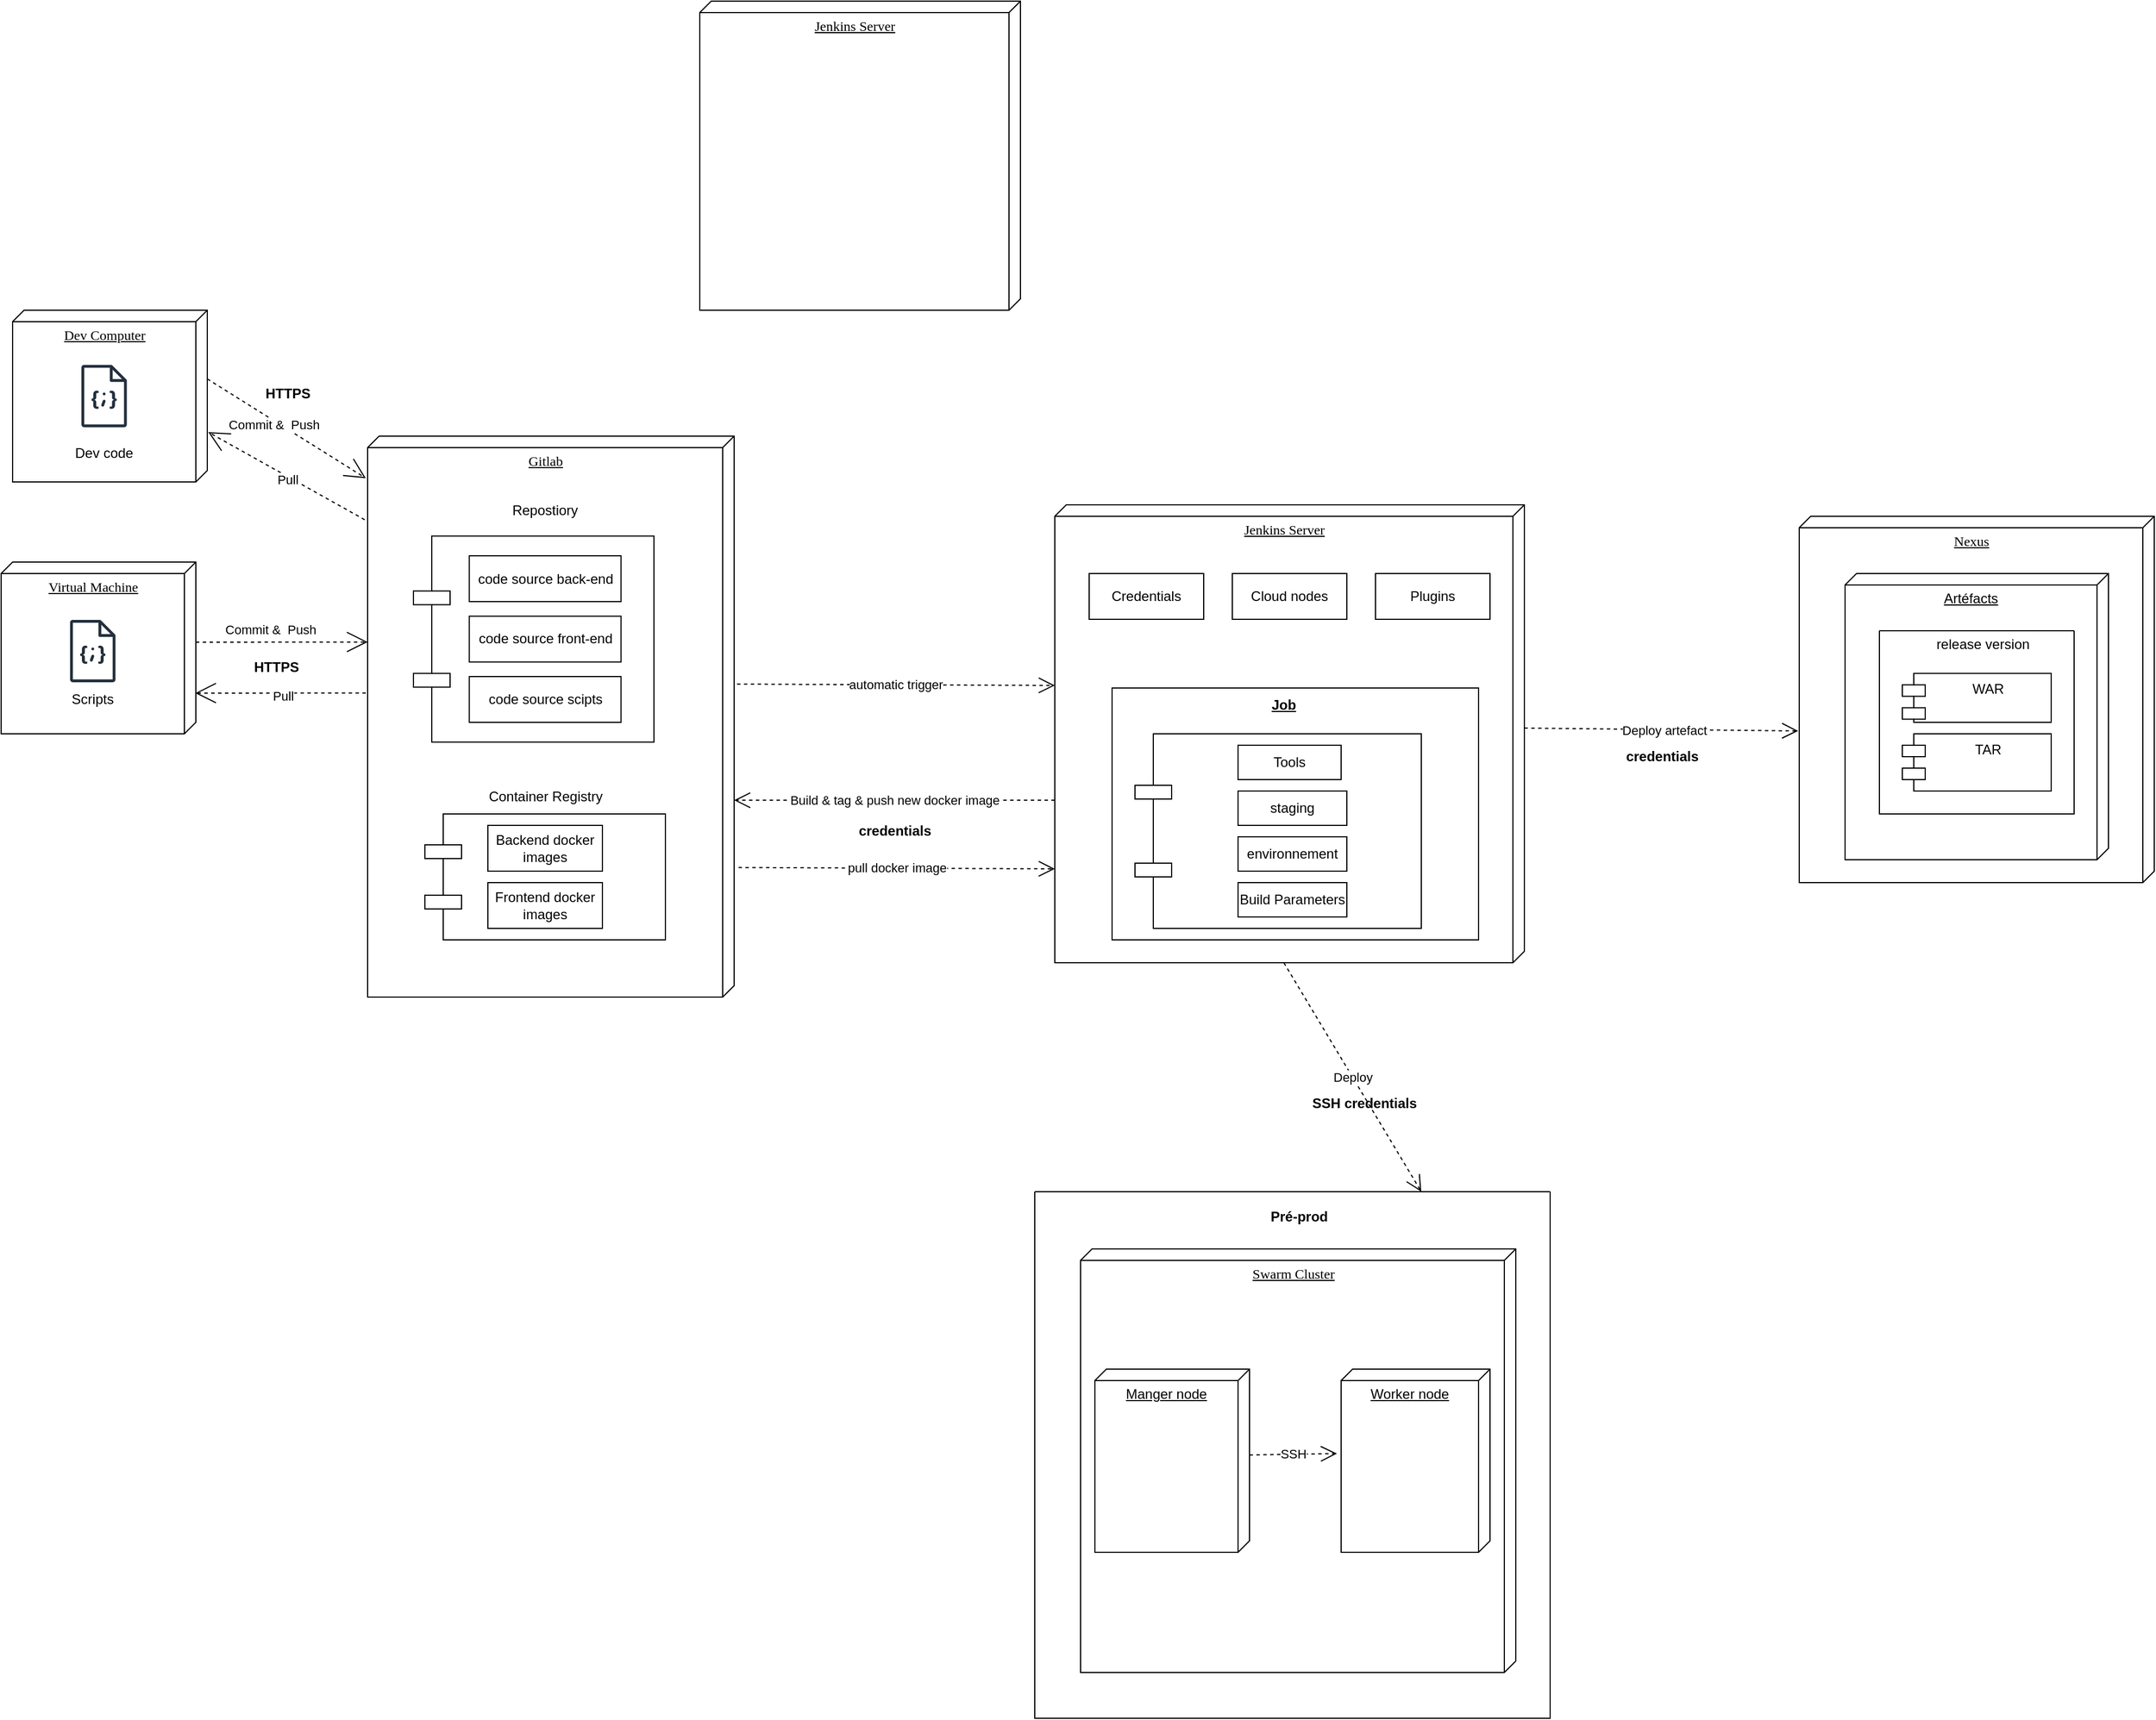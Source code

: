 <mxfile version="24.6.4" type="github">
  <diagram name="Page-1" id="5f0bae14-7c28-e335-631c-24af17079c00">
    <mxGraphModel dx="438" dy="1086" grid="1" gridSize="10" guides="1" tooltips="1" connect="1" arrows="1" fold="1" page="1" pageScale="1" pageWidth="1100" pageHeight="850" background="none" math="0" shadow="0">
      <root>
        <mxCell id="0" />
        <mxCell id="1" parent="0" />
        <mxCell id="W_dTFAJQIupuh_B9VOwT-65" value="" style="rounded=0;whiteSpace=wrap;html=1;" parent="1" vertex="1">
          <mxGeometry x="1990" y="509" width="160" height="61" as="geometry" />
        </mxCell>
        <mxCell id="39150e848f15840c-1" value="Gitlab" style="verticalAlign=top;align=center;spacingTop=8;spacingLeft=2;spacingRight=12;shape=cube;size=10;direction=south;fontStyle=4;html=1;rounded=0;shadow=0;comic=0;labelBackgroundColor=none;strokeWidth=1;fontFamily=Verdana;fontSize=12" parent="1" vertex="1">
          <mxGeometry x="660" y="320" width="320" height="490" as="geometry" />
        </mxCell>
        <mxCell id="39150e848f15840c-2" value="&lt;div align=&quot;center&quot;&gt;Nexus&lt;/div&gt;" style="verticalAlign=top;align=center;spacingTop=8;spacingLeft=2;spacingRight=12;shape=cube;size=10;direction=south;fontStyle=4;html=1;rounded=0;shadow=0;comic=0;labelBackgroundColor=none;strokeWidth=1;fontFamily=Verdana;fontSize=12" parent="1" vertex="1">
          <mxGeometry x="1910" y="390" width="310" height="320" as="geometry" />
        </mxCell>
        <mxCell id="39150e848f15840c-3" value="&lt;div align=&quot;center&quot;&gt;Swarm Cluster &lt;/div&gt;" style="verticalAlign=top;align=center;spacingTop=8;spacingLeft=2;spacingRight=12;shape=cube;size=10;direction=south;fontStyle=4;html=1;rounded=0;shadow=0;comic=0;labelBackgroundColor=none;strokeWidth=1;fontFamily=Verdana;fontSize=12" parent="1" vertex="1">
          <mxGeometry x="1282.5" y="1030" width="380" height="370" as="geometry" />
        </mxCell>
        <mxCell id="39150e848f15840c-5" value="" style="shape=component;align=left;spacingLeft=36;rounded=0;shadow=0;comic=0;labelBackgroundColor=none;strokeWidth=1;fontFamily=Verdana;fontSize=12;html=1;" parent="1" vertex="1">
          <mxGeometry x="700" y="407.27" width="210" height="180" as="geometry" />
        </mxCell>
        <mxCell id="W_dTFAJQIupuh_B9VOwT-8" value="&lt;div align=&quot;center&quot;&gt;Manger node &lt;/div&gt;" style="verticalAlign=top;align=center;spacingTop=8;spacingLeft=2;spacingRight=12;shape=cube;size=10;direction=south;fontStyle=4;html=1;whiteSpace=wrap;" parent="1" vertex="1">
          <mxGeometry x="1295" y="1135" width="135" height="160" as="geometry" />
        </mxCell>
        <mxCell id="W_dTFAJQIupuh_B9VOwT-9" value="&lt;div align=&quot;center&quot;&gt;Worker node &lt;/div&gt;" style="verticalAlign=top;align=center;spacingTop=8;spacingLeft=2;spacingRight=12;shape=cube;size=10;direction=south;fontStyle=4;html=1;whiteSpace=wrap;" parent="1" vertex="1">
          <mxGeometry x="1510" y="1135" width="130" height="160" as="geometry" />
        </mxCell>
        <mxCell id="W_dTFAJQIupuh_B9VOwT-10" value="Jenkins Server" style="verticalAlign=top;align=center;spacingTop=8;spacingLeft=2;spacingRight=12;shape=cube;size=10;direction=south;fontStyle=4;html=1;rounded=0;shadow=0;comic=0;labelBackgroundColor=none;strokeWidth=1;fontFamily=Verdana;fontSize=12" parent="1" vertex="1">
          <mxGeometry x="1260" y="380" width="410" height="400" as="geometry" />
        </mxCell>
        <mxCell id="W_dTFAJQIupuh_B9VOwT-15" value="" style="swimlane;startSize=0;" parent="1" vertex="1">
          <mxGeometry x="1242.5" y="980" width="450" height="460" as="geometry" />
        </mxCell>
        <mxCell id="W_dTFAJQIupuh_B9VOwT-11" value="Pré-prod" style="text;align=center;fontStyle=1;verticalAlign=middle;spacingLeft=3;spacingRight=3;strokeColor=none;rotatable=0;points=[[0,0.5],[1,0.5]];portConstraint=eastwest;html=1;" parent="W_dTFAJQIupuh_B9VOwT-15" vertex="1">
          <mxGeometry x="190" y="9" width="80" height="26" as="geometry" />
        </mxCell>
        <mxCell id="W_dTFAJQIupuh_B9VOwT-18" value="Virtual Machine" style="verticalAlign=top;align=center;spacingTop=8;spacingLeft=2;spacingRight=12;shape=cube;size=10;direction=south;fontStyle=4;html=1;rounded=0;shadow=0;comic=0;labelBackgroundColor=none;strokeWidth=1;fontFamily=Verdana;fontSize=12" parent="1" vertex="1">
          <mxGeometry x="340" y="430" width="170" height="150" as="geometry" />
        </mxCell>
        <mxCell id="W_dTFAJQIupuh_B9VOwT-19" value="" style="sketch=0;outlineConnect=0;fontColor=#232F3E;gradientColor=none;fillColor=#232F3D;strokeColor=none;dashed=0;verticalLabelPosition=bottom;verticalAlign=top;align=center;html=1;fontSize=12;fontStyle=0;aspect=fixed;pointerEvents=1;shape=mxgraph.aws4.json_script;" parent="1" vertex="1">
          <mxGeometry x="400.08" y="480.47" width="39.85" height="54.53" as="geometry" />
        </mxCell>
        <mxCell id="W_dTFAJQIupuh_B9VOwT-20" value="Scripts " style="text;html=1;align=center;verticalAlign=middle;whiteSpace=wrap;rounded=0;" parent="1" vertex="1">
          <mxGeometry x="390" y="535" width="60" height="30" as="geometry" />
        </mxCell>
        <mxCell id="W_dTFAJQIupuh_B9VOwT-27" value="" style="shape=component;align=left;spacingLeft=36;rounded=0;shadow=0;comic=0;labelBackgroundColor=none;strokeWidth=1;fontFamily=Verdana;fontSize=12;html=1;" parent="1" vertex="1">
          <mxGeometry x="710" y="650" width="210" height="110" as="geometry" />
        </mxCell>
        <mxCell id="W_dTFAJQIupuh_B9VOwT-28" value="Backend docker images" style="rounded=0;whiteSpace=wrap;html=1;" parent="1" vertex="1">
          <mxGeometry x="765" y="660" width="100" height="40" as="geometry" />
        </mxCell>
        <mxCell id="W_dTFAJQIupuh_B9VOwT-29" value="Frontend docker images" style="rounded=0;whiteSpace=wrap;html=1;" parent="1" vertex="1">
          <mxGeometry x="765" y="710" width="100" height="40" as="geometry" />
        </mxCell>
        <mxCell id="W_dTFAJQIupuh_B9VOwT-30" value="Container Registry" style="text;html=1;align=center;verticalAlign=middle;whiteSpace=wrap;rounded=0;" parent="1" vertex="1">
          <mxGeometry x="757.5" y="620" width="115" height="30" as="geometry" />
        </mxCell>
        <mxCell id="W_dTFAJQIupuh_B9VOwT-31" value="Repostiory" style="text;html=1;align=center;verticalAlign=middle;whiteSpace=wrap;rounded=0;" parent="1" vertex="1">
          <mxGeometry x="785" y="370" width="60" height="30" as="geometry" />
        </mxCell>
        <mxCell id="W_dTFAJQIupuh_B9VOwT-32" value="code source back-end" style="rounded=0;whiteSpace=wrap;html=1;" parent="1" vertex="1">
          <mxGeometry x="748.75" y="424.53" width="132.5" height="40" as="geometry" />
        </mxCell>
        <mxCell id="W_dTFAJQIupuh_B9VOwT-33" value="code source front-end" style="rounded=0;whiteSpace=wrap;html=1;" parent="1" vertex="1">
          <mxGeometry x="748.75" y="477.27" width="132.5" height="40" as="geometry" />
        </mxCell>
        <mxCell id="W_dTFAJQIupuh_B9VOwT-34" value="code source scipts" style="rounded=0;whiteSpace=wrap;html=1;" parent="1" vertex="1">
          <mxGeometry x="748.75" y="530" width="132.5" height="40" as="geometry" />
        </mxCell>
        <mxCell id="W_dTFAJQIupuh_B9VOwT-35" value="Credentials" style="rounded=0;whiteSpace=wrap;html=1;" parent="1" vertex="1">
          <mxGeometry x="1290" y="440" width="100" height="40" as="geometry" />
        </mxCell>
        <mxCell id="W_dTFAJQIupuh_B9VOwT-36" value="Cloud nodes" style="rounded=0;whiteSpace=wrap;html=1;" parent="1" vertex="1">
          <mxGeometry x="1415" y="440" width="100" height="40" as="geometry" />
        </mxCell>
        <mxCell id="W_dTFAJQIupuh_B9VOwT-37" value="Plugins" style="rounded=0;whiteSpace=wrap;html=1;" parent="1" vertex="1">
          <mxGeometry x="1540" y="440" width="100" height="40" as="geometry" />
        </mxCell>
        <mxCell id="W_dTFAJQIupuh_B9VOwT-38" value="" style="rounded=0;whiteSpace=wrap;html=1;" parent="1" vertex="1">
          <mxGeometry x="1310" y="540" width="320" height="220" as="geometry" />
        </mxCell>
        <mxCell id="W_dTFAJQIupuh_B9VOwT-39" value="&lt;b&gt;&lt;u&gt;Job&lt;/u&gt;&lt;/b&gt;" style="text;html=1;align=center;verticalAlign=middle;whiteSpace=wrap;rounded=0;" parent="1" vertex="1">
          <mxGeometry x="1430" y="540" width="60" height="30" as="geometry" />
        </mxCell>
        <mxCell id="W_dTFAJQIupuh_B9VOwT-40" value="" style="shape=component;align=left;spacingLeft=36;rounded=0;shadow=0;comic=0;labelBackgroundColor=none;strokeWidth=1;fontFamily=Verdana;fontSize=12;html=1;" parent="1" vertex="1">
          <mxGeometry x="1330" y="580" width="250" height="170" as="geometry" />
        </mxCell>
        <mxCell id="W_dTFAJQIupuh_B9VOwT-41" value="Tools" style="rounded=0;whiteSpace=wrap;html=1;" parent="1" vertex="1">
          <mxGeometry x="1420" y="590" width="90" height="30" as="geometry" />
        </mxCell>
        <mxCell id="W_dTFAJQIupuh_B9VOwT-42" value="environnement" style="rounded=0;whiteSpace=wrap;html=1;" parent="1" vertex="1">
          <mxGeometry x="1420" y="670" width="95" height="30" as="geometry" />
        </mxCell>
        <mxCell id="W_dTFAJQIupuh_B9VOwT-43" value="staging" style="rounded=0;whiteSpace=wrap;html=1;" parent="1" vertex="1">
          <mxGeometry x="1420" y="630" width="95" height="30" as="geometry" />
        </mxCell>
        <mxCell id="W_dTFAJQIupuh_B9VOwT-44" value="Build Parameters" style="rounded=0;whiteSpace=wrap;html=1;" parent="1" vertex="1">
          <mxGeometry x="1420" y="710" width="95" height="30" as="geometry" />
        </mxCell>
        <mxCell id="W_dTFAJQIupuh_B9VOwT-45" value="Artéfacts" style="verticalAlign=top;align=center;spacingTop=8;spacingLeft=2;spacingRight=12;shape=cube;size=10;direction=south;fontStyle=4;html=1;whiteSpace=wrap;" parent="1" vertex="1">
          <mxGeometry x="1950" y="440" width="230" height="250" as="geometry" />
        </mxCell>
        <mxCell id="W_dTFAJQIupuh_B9VOwT-46" value="WAR" style="shape=module;align=left;spacingLeft=20;align=center;verticalAlign=top;whiteSpace=wrap;html=1;" parent="1" vertex="1">
          <mxGeometry x="2000" y="527.27" width="130" height="42.73" as="geometry" />
        </mxCell>
        <mxCell id="W_dTFAJQIupuh_B9VOwT-47" value="TAR" style="shape=module;align=left;spacingLeft=20;align=center;verticalAlign=top;whiteSpace=wrap;html=1;" parent="1" vertex="1">
          <mxGeometry x="2000" y="580" width="130" height="50" as="geometry" />
        </mxCell>
        <mxCell id="W_dTFAJQIupuh_B9VOwT-48" value="HTTPS" style="text;align=center;fontStyle=1;verticalAlign=middle;spacingLeft=3;spacingRight=3;strokeColor=none;rotatable=0;points=[[0,0.5],[1,0.5]];portConstraint=eastwest;html=1;" parent="1" vertex="1">
          <mxGeometry x="540" y="509" width="80" height="26" as="geometry" />
        </mxCell>
        <mxCell id="W_dTFAJQIupuh_B9VOwT-49" value="Dev Computer" style="verticalAlign=top;align=center;spacingTop=8;spacingLeft=2;spacingRight=12;shape=cube;size=10;direction=south;fontStyle=4;html=1;rounded=0;shadow=0;comic=0;labelBackgroundColor=none;strokeWidth=1;fontFamily=Verdana;fontSize=12" parent="1" vertex="1">
          <mxGeometry x="350" y="210" width="170" height="150" as="geometry" />
        </mxCell>
        <mxCell id="W_dTFAJQIupuh_B9VOwT-50" style="edgeStyle=none;rounded=0;html=1;dashed=1;labelBackgroundColor=none;startArrow=none;startFill=0;startSize=8;endArrow=open;endFill=0;endSize=16;fontFamily=Verdana;fontSize=12;entryX=0.367;entryY=1;entryDx=0;entryDy=0;entryPerimeter=0;exitX=0;exitY=0;exitDx=70;exitDy=0;exitPerimeter=0;" parent="1" source="W_dTFAJQIupuh_B9VOwT-18" target="39150e848f15840c-1" edge="1">
          <mxGeometry relative="1" as="geometry">
            <mxPoint x="1062.5" y="139.76" as="sourcePoint" />
            <mxPoint x="872.5" y="105.0" as="targetPoint" />
          </mxGeometry>
        </mxCell>
        <mxCell id="W_dTFAJQIupuh_B9VOwT-52" value="Commit &amp;amp;&amp;nbsp; Push " style="edgeLabel;html=1;align=center;verticalAlign=middle;resizable=0;points=[];rotation=0;" parent="W_dTFAJQIupuh_B9VOwT-50" vertex="1" connectable="0">
          <mxGeometry x="0.168" relative="1" as="geometry">
            <mxPoint x="-23" y="-11" as="offset" />
          </mxGeometry>
        </mxCell>
        <mxCell id="W_dTFAJQIupuh_B9VOwT-56" style="edgeStyle=none;rounded=0;html=1;dashed=1;labelBackgroundColor=none;startArrow=none;startFill=0;startSize=8;endArrow=open;endFill=0;endSize=16;fontFamily=Verdana;fontSize=12;exitX=0.458;exitY=1.005;exitDx=0;exitDy=0;exitPerimeter=0;entryX=0.763;entryY=0.003;entryDx=0;entryDy=0;entryPerimeter=0;" parent="1" source="39150e848f15840c-1" target="W_dTFAJQIupuh_B9VOwT-18" edge="1">
          <mxGeometry relative="1" as="geometry">
            <mxPoint x="875.38" y="135.87" as="sourcePoint" />
            <mxPoint x="520" y="540" as="targetPoint" />
          </mxGeometry>
        </mxCell>
        <mxCell id="W_dTFAJQIupuh_B9VOwT-57" value="Pull" style="edgeLabel;html=1;align=center;verticalAlign=middle;resizable=0;points=[];" parent="W_dTFAJQIupuh_B9VOwT-56" vertex="1" connectable="0">
          <mxGeometry x="-0.029" y="2" relative="1" as="geometry">
            <mxPoint as="offset" />
          </mxGeometry>
        </mxCell>
        <mxCell id="W_dTFAJQIupuh_B9VOwT-58" value="automatic trigger" style="endArrow=open;endSize=12;dashed=1;html=1;rounded=0;exitX=0.442;exitY=-0.008;exitDx=0;exitDy=0;exitPerimeter=0;" parent="1" source="39150e848f15840c-1" edge="1">
          <mxGeometry width="160" relative="1" as="geometry">
            <mxPoint x="1010" y="537.78" as="sourcePoint" />
            <mxPoint x="1260" y="537.78" as="targetPoint" />
          </mxGeometry>
        </mxCell>
        <mxCell id="W_dTFAJQIupuh_B9VOwT-59" value="Build &amp;amp; tag &amp;amp; push new docker image" style="endArrow=open;endSize=12;dashed=1;html=1;rounded=0;entryX=0.649;entryY=0;entryDx=0;entryDy=0;entryPerimeter=0;" parent="1" target="39150e848f15840c-1" edge="1">
          <mxGeometry width="160" relative="1" as="geometry">
            <mxPoint x="1260" y="638" as="sourcePoint" />
            <mxPoint x="1260" y="510" as="targetPoint" />
          </mxGeometry>
        </mxCell>
        <mxCell id="W_dTFAJQIupuh_B9VOwT-60" value="pull docker image" style="endArrow=open;endSize=12;dashed=1;html=1;rounded=0;exitX=0.769;exitY=-0.012;exitDx=0;exitDy=0;exitPerimeter=0;entryX=0.795;entryY=1;entryDx=0;entryDy=0;entryPerimeter=0;" parent="1" source="39150e848f15840c-1" target="W_dTFAJQIupuh_B9VOwT-10" edge="1">
          <mxGeometry width="160" relative="1" as="geometry">
            <mxPoint x="1090" y="520" as="sourcePoint" />
            <mxPoint x="1250" y="520" as="targetPoint" />
          </mxGeometry>
        </mxCell>
        <mxCell id="W_dTFAJQIupuh_B9VOwT-63" value="credentials" style="text;align=center;fontStyle=1;verticalAlign=middle;spacingLeft=3;spacingRight=3;strokeColor=none;rotatable=0;points=[[0,0.5],[1,0.5]];portConstraint=eastwest;html=1;" parent="1" vertex="1">
          <mxGeometry x="1080" y="652" width="80" height="26" as="geometry" />
        </mxCell>
        <mxCell id="W_dTFAJQIupuh_B9VOwT-64" value="" style="endArrow=open;endSize=12;dashed=1;html=1;rounded=0;exitX=0;exitY=0;exitDx=195;exitDy=0;exitPerimeter=0;entryX=0.586;entryY=1.003;entryDx=0;entryDy=0;entryPerimeter=0;" parent="1" source="W_dTFAJQIupuh_B9VOwT-10" target="39150e848f15840c-2" edge="1">
          <mxGeometry x="0.002" y="26" width="160" relative="1" as="geometry">
            <mxPoint x="1680" y="620" as="sourcePoint" />
            <mxPoint x="2000" y="870" as="targetPoint" />
            <mxPoint as="offset" />
          </mxGeometry>
        </mxCell>
        <mxCell id="W_dTFAJQIupuh_B9VOwT-72" value="Text" style="edgeLabel;html=1;align=center;verticalAlign=middle;resizable=0;points=[];" parent="W_dTFAJQIupuh_B9VOwT-64" vertex="1" connectable="0">
          <mxGeometry x="0.006" y="1" relative="1" as="geometry">
            <mxPoint as="offset" />
          </mxGeometry>
        </mxCell>
        <mxCell id="W_dTFAJQIupuh_B9VOwT-73" value="Deploy artefact" style="edgeLabel;html=1;align=center;verticalAlign=middle;resizable=0;points=[];" parent="W_dTFAJQIupuh_B9VOwT-64" vertex="1" connectable="0">
          <mxGeometry x="0.018" relative="1" as="geometry">
            <mxPoint as="offset" />
          </mxGeometry>
        </mxCell>
        <mxCell id="W_dTFAJQIupuh_B9VOwT-66" value="" style="swimlane;startSize=0;" parent="1" vertex="1">
          <mxGeometry x="1980" y="490" width="170" height="160" as="geometry" />
        </mxCell>
        <mxCell id="W_dTFAJQIupuh_B9VOwT-67" value="release version" style="text;html=1;align=center;verticalAlign=middle;whiteSpace=wrap;rounded=0;" parent="1" vertex="1">
          <mxGeometry x="2027.5" y="487.27" width="85" height="30" as="geometry" />
        </mxCell>
        <mxCell id="W_dTFAJQIupuh_B9VOwT-69" value="Deploy" style="endArrow=open;endSize=12;dashed=1;html=1;rounded=0;exitX=0;exitY=0;exitDx=400;exitDy=210;exitPerimeter=0;entryX=0.75;entryY=0;entryDx=0;entryDy=0;" parent="1" source="W_dTFAJQIupuh_B9VOwT-10" target="W_dTFAJQIupuh_B9VOwT-15" edge="1">
          <mxGeometry width="160" relative="1" as="geometry">
            <mxPoint x="1180" y="920" as="sourcePoint" />
            <mxPoint x="1340" y="920" as="targetPoint" />
          </mxGeometry>
        </mxCell>
        <mxCell id="W_dTFAJQIupuh_B9VOwT-70" value="SSH credentials" style="text;align=center;fontStyle=1;verticalAlign=middle;spacingLeft=3;spacingRight=3;strokeColor=none;rotatable=0;points=[[0,0.5],[1,0.5]];portConstraint=eastwest;html=1;" parent="1" vertex="1">
          <mxGeometry x="1490" y="890" width="80" height="26" as="geometry" />
        </mxCell>
        <mxCell id="W_dTFAJQIupuh_B9VOwT-74" value="credentials" style="text;align=center;fontStyle=1;verticalAlign=middle;spacingLeft=3;spacingRight=3;strokeColor=none;rotatable=0;points=[[0,0.5],[1,0.5]];portConstraint=eastwest;html=1;" parent="1" vertex="1">
          <mxGeometry x="1750" y="587.27" width="80" height="26" as="geometry" />
        </mxCell>
        <mxCell id="W_dTFAJQIupuh_B9VOwT-76" value="SSH" style="endArrow=open;endSize=12;dashed=1;html=1;rounded=0;exitX=0;exitY=0;exitDx=75;exitDy=0;exitPerimeter=0;entryX=0.461;entryY=1.028;entryDx=0;entryDy=0;entryPerimeter=0;" parent="1" source="W_dTFAJQIupuh_B9VOwT-8" target="W_dTFAJQIupuh_B9VOwT-9" edge="1">
          <mxGeometry width="160" relative="1" as="geometry">
            <mxPoint x="1450" y="1140" as="sourcePoint" />
            <mxPoint x="1610" y="1140" as="targetPoint" />
          </mxGeometry>
        </mxCell>
        <mxCell id="W_dTFAJQIupuh_B9VOwT-77" value="" style="sketch=0;outlineConnect=0;fontColor=#232F3E;gradientColor=none;fillColor=#232F3D;strokeColor=none;dashed=0;verticalLabelPosition=bottom;verticalAlign=top;align=center;html=1;fontSize=12;fontStyle=0;aspect=fixed;pointerEvents=1;shape=mxgraph.aws4.json_script;" parent="1" vertex="1">
          <mxGeometry x="410.0" y="257.74" width="39.85" height="54.53" as="geometry" />
        </mxCell>
        <mxCell id="W_dTFAJQIupuh_B9VOwT-78" value="Dev code" style="text;html=1;align=center;verticalAlign=middle;whiteSpace=wrap;rounded=0;" parent="1" vertex="1">
          <mxGeometry x="399.92" y="320" width="60" height="30" as="geometry" />
        </mxCell>
        <mxCell id="W_dTFAJQIupuh_B9VOwT-79" value="HTTPS" style="text;align=center;fontStyle=1;verticalAlign=middle;spacingLeft=3;spacingRight=3;strokeColor=none;rotatable=0;points=[[0,0.5],[1,0.5]];portConstraint=eastwest;html=1;" parent="1" vertex="1">
          <mxGeometry x="550" y="270" width="80" height="26" as="geometry" />
        </mxCell>
        <mxCell id="W_dTFAJQIupuh_B9VOwT-80" style="edgeStyle=none;rounded=0;html=1;dashed=1;labelBackgroundColor=none;startArrow=none;startFill=0;startSize=8;endArrow=open;endFill=0;endSize=16;fontFamily=Verdana;fontSize=12;entryX=0.075;entryY=1.005;entryDx=0;entryDy=0;entryPerimeter=0;exitX=0;exitY=0;exitDx=70;exitDy=0;exitPerimeter=0;" parent="1" target="39150e848f15840c-1" edge="1">
          <mxGeometry relative="1" as="geometry">
            <mxPoint x="520" y="270" as="sourcePoint" />
            <mxPoint x="670" y="270" as="targetPoint" />
          </mxGeometry>
        </mxCell>
        <mxCell id="W_dTFAJQIupuh_B9VOwT-81" value="Commit &amp;amp;&amp;nbsp; Push " style="edgeLabel;html=1;align=center;verticalAlign=middle;resizable=0;points=[];rotation=0;" parent="W_dTFAJQIupuh_B9VOwT-80" vertex="1" connectable="0">
          <mxGeometry x="0.168" relative="1" as="geometry">
            <mxPoint x="-23" y="-11" as="offset" />
          </mxGeometry>
        </mxCell>
        <mxCell id="W_dTFAJQIupuh_B9VOwT-82" style="edgeStyle=none;rounded=0;html=1;dashed=1;labelBackgroundColor=none;startArrow=none;startFill=0;startSize=8;endArrow=open;endFill=0;endSize=16;fontFamily=Verdana;fontSize=12;exitX=0.149;exitY=1.008;exitDx=0;exitDy=0;exitPerimeter=0;entryX=0.71;entryY=-0.005;entryDx=0;entryDy=0;entryPerimeter=0;" parent="1" source="39150e848f15840c-1" target="W_dTFAJQIupuh_B9VOwT-49" edge="1">
          <mxGeometry relative="1" as="geometry">
            <mxPoint x="934" y="188.89" as="sourcePoint" />
            <mxPoint x="785" y="188.89" as="targetPoint" />
          </mxGeometry>
        </mxCell>
        <mxCell id="W_dTFAJQIupuh_B9VOwT-83" value="Pull" style="edgeLabel;html=1;align=center;verticalAlign=middle;resizable=0;points=[];" parent="W_dTFAJQIupuh_B9VOwT-82" vertex="1" connectable="0">
          <mxGeometry x="-0.029" y="2" relative="1" as="geometry">
            <mxPoint as="offset" />
          </mxGeometry>
        </mxCell>
        <mxCell id="Ruohdtlqa7lb_Qo-_89z-1" value="Jenkins Server" style="verticalAlign=top;align=center;spacingTop=8;spacingLeft=2;spacingRight=12;shape=cube;size=10;direction=south;fontStyle=4;html=1;rounded=0;shadow=0;comic=0;labelBackgroundColor=none;strokeWidth=1;fontFamily=Verdana;fontSize=12" vertex="1" parent="1">
          <mxGeometry x="950" y="-60" width="280" height="270" as="geometry" />
        </mxCell>
      </root>
    </mxGraphModel>
  </diagram>
</mxfile>
